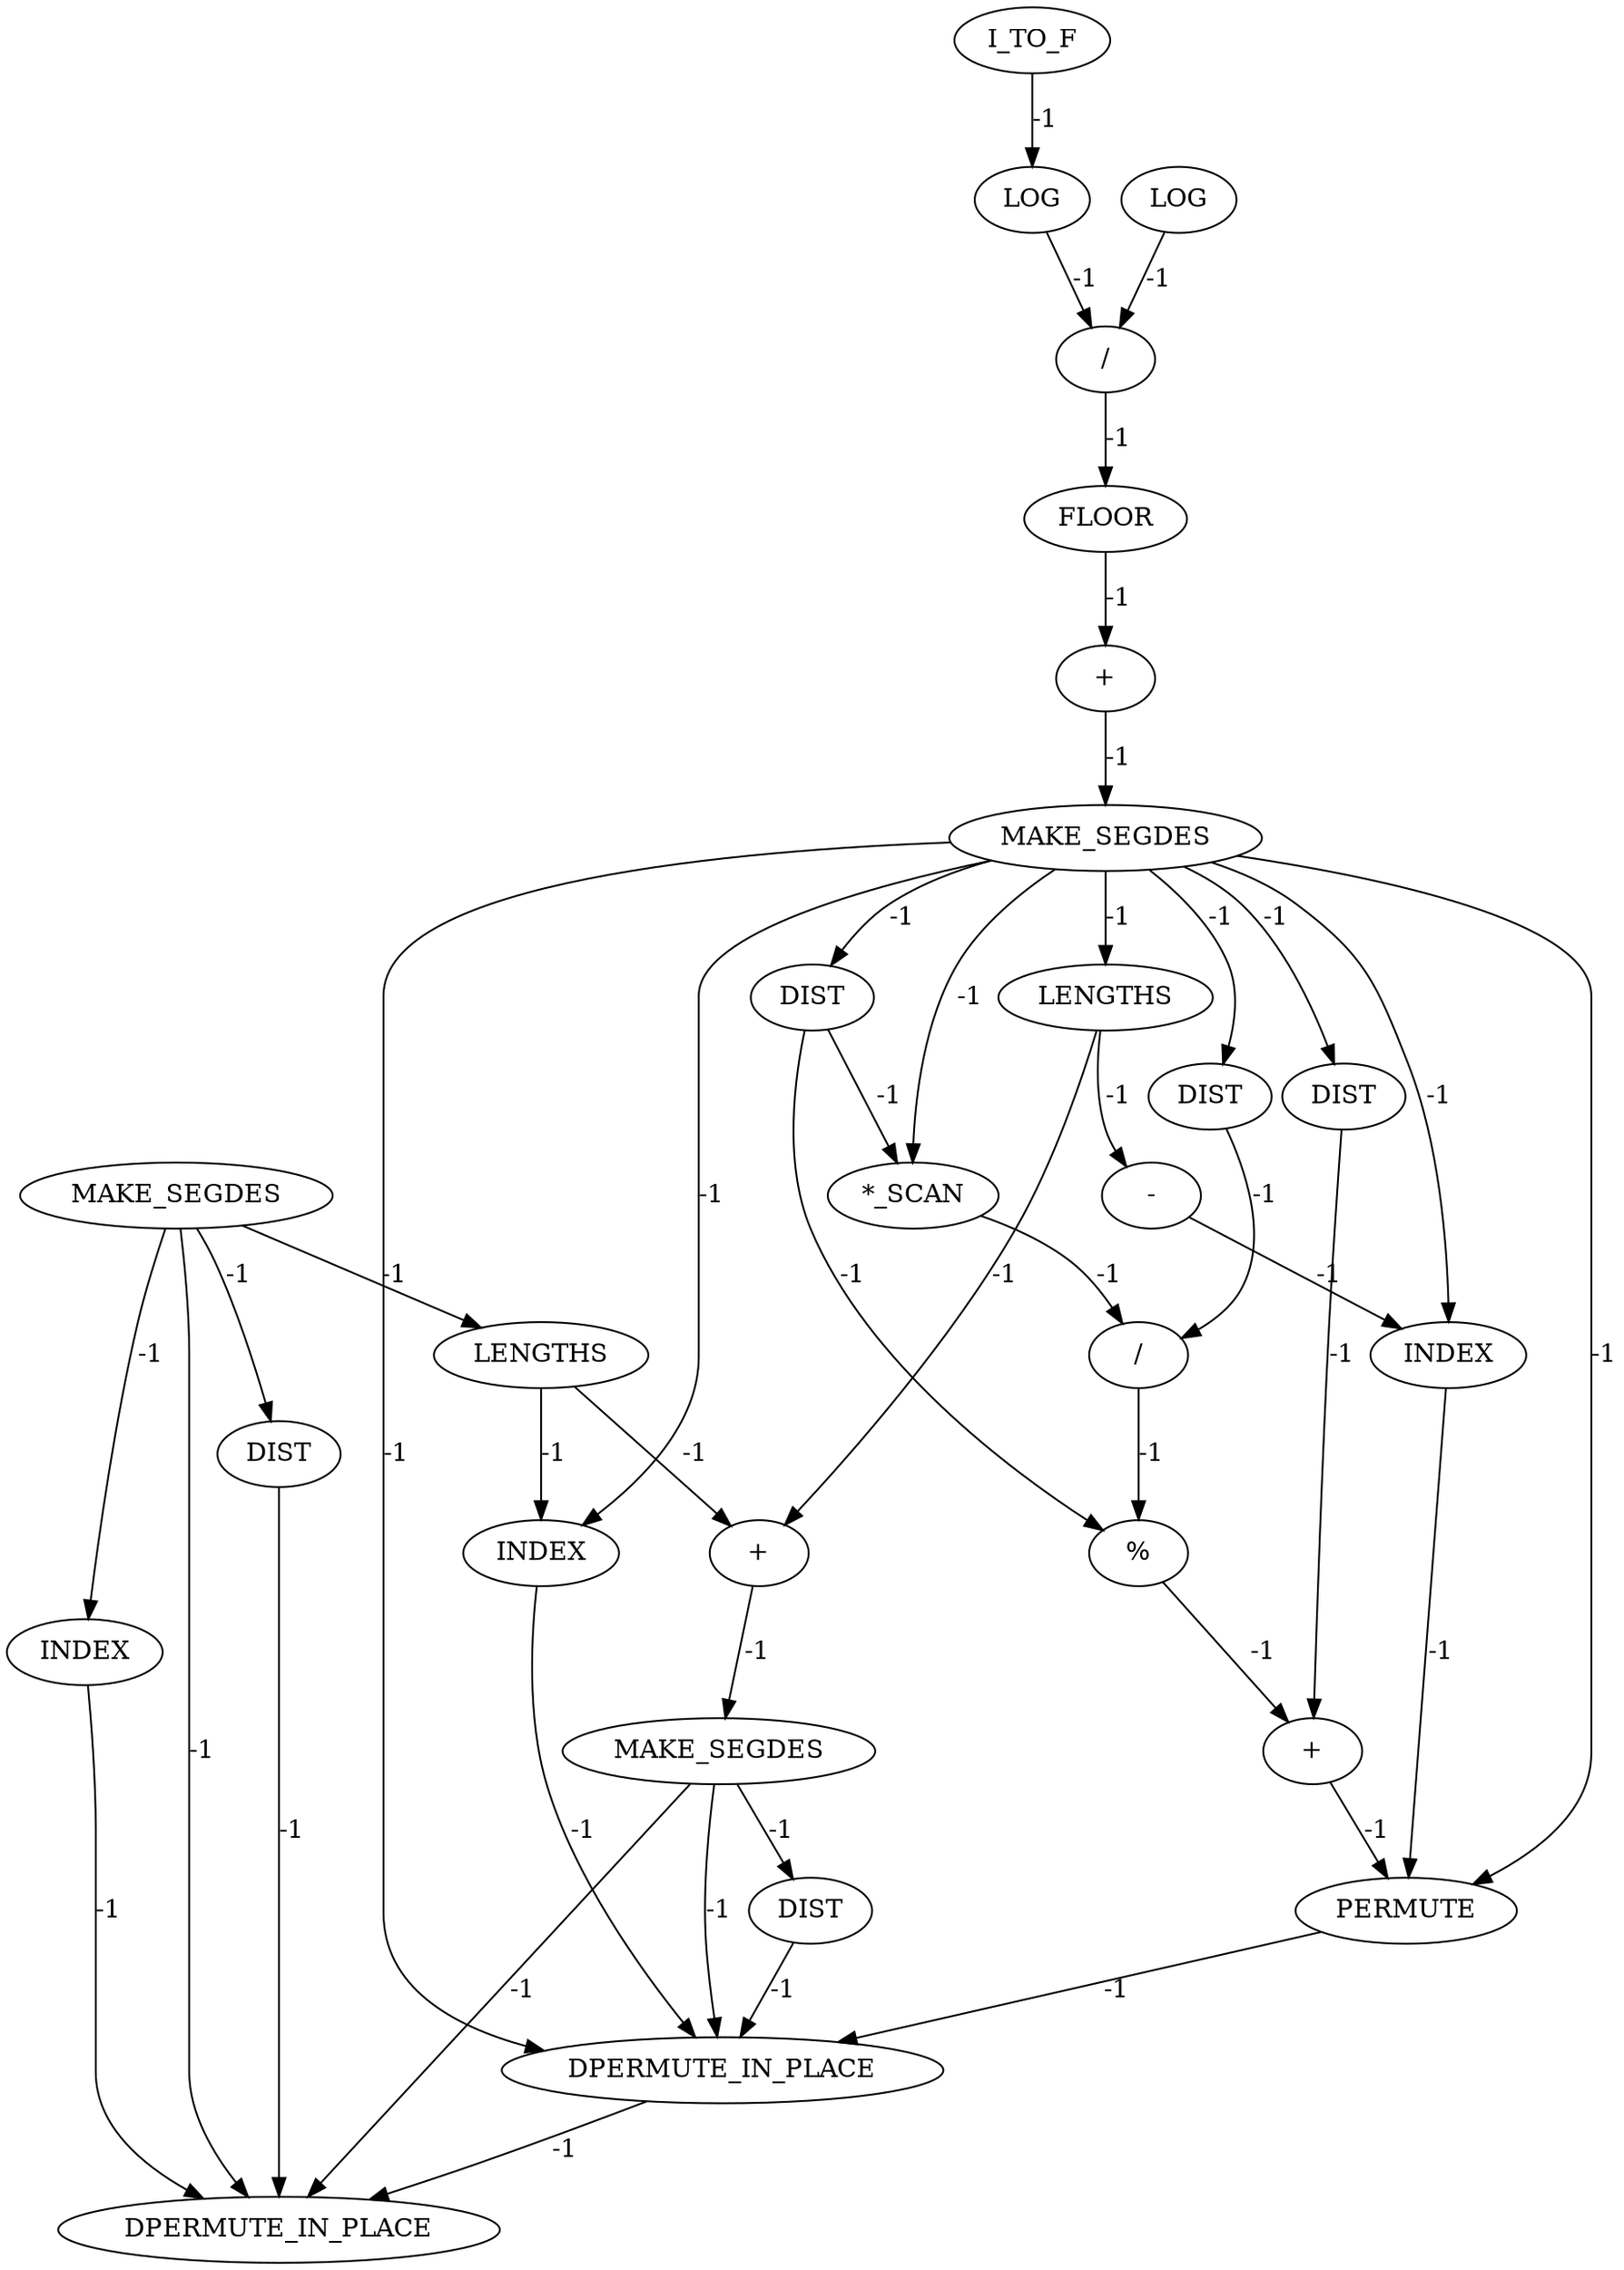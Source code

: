 digraph {
	cg_A_INST_15212 [label=MAKE_SEGDES cost=0]
	cg_A_INST_15088 [label=LOG cost=0]
	cg_A_INST_15188 [label=LENGTHS cost=0]
	cg_A_INST_15090 [label=LOG cost=0]
	cg_A_INST_15093 [label="/" cost=0]
	cg_A_INST_15146 [label=LENGTHS cost=0]
	cg_A_INST_15094 [label=FLOOR cost=0]
	cg_A_INST_15164 [label=PERMUTE cost=0]
	cg_A_INST_15098 [label=MAKE_SEGDES cost=0]
	cg_A_INST_15148 [label="-" cost=0]
	cg_A_INST_15085 [label=I_TO_F cost=0]
	cg_A_INST_15207 [label="+" cost=0]
	cg_A_INST_15196 [label=INDEX cost=0]
	cg_A_INST_15104 [label=DIST cost=0]
	cg_A_INST_15167 [label=MAKE_SEGDES cost=0]
	cg_A_INST_15118 [label=DIST cost=0]
	cg_A_INST_15173 [label=DIST cost=0]
	cg_A_INST_15140 [label="+" cost=0]
	cg_A_INST_15111 [label=DIST cost=0]
	cg_A_INST_15184 [label=INDEX cost=0]
	cg_A_INST_15156 [label=INDEX cost=0]
	cg_A_INST_15106 [label="*_SCAN" cost=0]
	cg_A_INST_15126 [label="/" cost=0]
	cg_A_INST_15137 [label="%" cost=0]
	cg_A_INST_15218 [label=DIST cost=0]
	cg_A_INST_16467 [label=DPERMUTE_IN_PLACE cost=0]
	cg_A_INST_16466 [label=DPERMUTE_IN_PLACE cost=0]
	cg_A_INST_15095 [label="+" cost=0]
	cg_A_INST_15212 -> cg_A_INST_15218 [label=-1 cost=-1]
	cg_A_INST_15212 -> cg_A_INST_16466 [label=-1 cost=-1]
	cg_A_INST_15212 -> cg_A_INST_16467 [label=-1 cost=-1]
	cg_A_INST_15088 -> cg_A_INST_15093 [label=-1 cost=-1]
	cg_A_INST_15188 -> cg_A_INST_15196 [label=-1 cost=-1]
	cg_A_INST_15188 -> cg_A_INST_15207 [label=-1 cost=-1]
	cg_A_INST_15090 -> cg_A_INST_15093 [label=-1 cost=-1]
	cg_A_INST_15093 -> cg_A_INST_15094 [label=-1 cost=-1]
	cg_A_INST_15146 -> cg_A_INST_15148 [label=-1 cost=-1]
	cg_A_INST_15146 -> cg_A_INST_15207 [label=-1 cost=-1]
	cg_A_INST_15094 -> cg_A_INST_15095 [label=-1 cost=-1]
	cg_A_INST_15164 -> cg_A_INST_16466 [label=-1 cost=-1]
	cg_A_INST_15098 -> cg_A_INST_15104 [label=-1 cost=-1]
	cg_A_INST_15098 -> cg_A_INST_15106 [label=-1 cost=-1]
	cg_A_INST_15098 -> cg_A_INST_15111 [label=-1 cost=-1]
	cg_A_INST_15098 -> cg_A_INST_15118 [label=-1 cost=-1]
	cg_A_INST_15098 -> cg_A_INST_15146 [label=-1 cost=-1]
	cg_A_INST_15098 -> cg_A_INST_15156 [label=-1 cost=-1]
	cg_A_INST_15098 -> cg_A_INST_15164 [label=-1 cost=-1]
	cg_A_INST_15098 -> cg_A_INST_15196 [label=-1 cost=-1]
	cg_A_INST_15098 -> cg_A_INST_16466 [label=-1 cost=-1]
	cg_A_INST_15148 -> cg_A_INST_15156 [label=-1 cost=-1]
	cg_A_INST_15085 -> cg_A_INST_15088 [label=-1 cost=-1]
	cg_A_INST_15207 -> cg_A_INST_15212 [label=-1 cost=-1]
	cg_A_INST_15196 -> cg_A_INST_16466 [label=-1 cost=-1]
	cg_A_INST_15104 -> cg_A_INST_15106 [label=-1 cost=-1]
	cg_A_INST_15104 -> cg_A_INST_15137 [label=-1 cost=-1]
	cg_A_INST_15167 -> cg_A_INST_15173 [label=-1 cost=-1]
	cg_A_INST_15167 -> cg_A_INST_15184 [label=-1 cost=-1]
	cg_A_INST_15167 -> cg_A_INST_15188 [label=-1 cost=-1]
	cg_A_INST_15167 -> cg_A_INST_16467 [label=-1 cost=-1]
	cg_A_INST_15118 -> cg_A_INST_15140 [label=-1 cost=-1]
	cg_A_INST_15173 -> cg_A_INST_16467 [label=-1 cost=-1]
	cg_A_INST_15140 -> cg_A_INST_15164 [label=-1 cost=-1]
	cg_A_INST_15111 -> cg_A_INST_15126 [label=-1 cost=-1]
	cg_A_INST_15184 -> cg_A_INST_16467 [label=-1 cost=-1]
	cg_A_INST_15156 -> cg_A_INST_15164 [label=-1 cost=-1]
	cg_A_INST_15106 -> cg_A_INST_15126 [label=-1 cost=-1]
	cg_A_INST_15126 -> cg_A_INST_15137 [label=-1 cost=-1]
	cg_A_INST_15137 -> cg_A_INST_15140 [label=-1 cost=-1]
	cg_A_INST_15218 -> cg_A_INST_16466 [label=-1 cost=-1]
	cg_A_INST_16466 -> cg_A_INST_16467 [label=-1 cost=-1]
	cg_A_INST_15095 -> cg_A_INST_15098 [label=-1 cost=-1]
}
